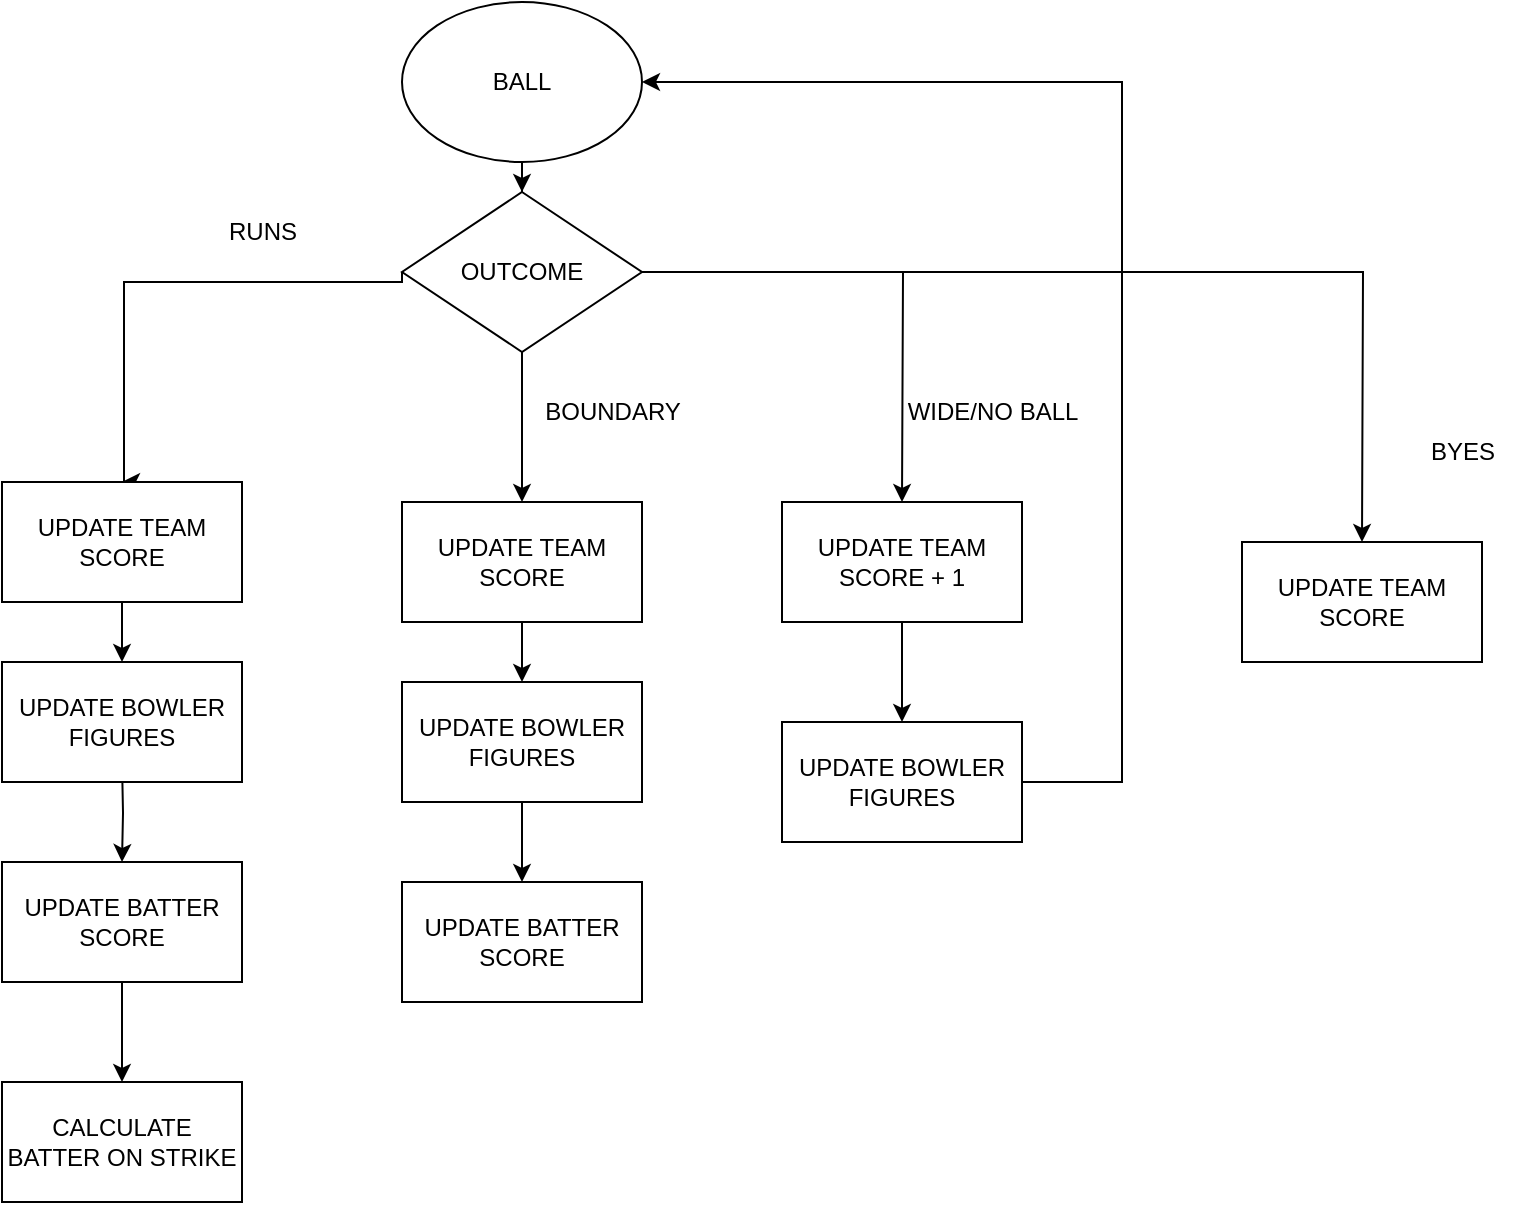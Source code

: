 <mxfile version="21.6.8" type="github">
  <diagram name="Page-1" id="GboO50hjuWMzN_QsPzuc">
    <mxGraphModel dx="1050" dy="590" grid="1" gridSize="10" guides="1" tooltips="1" connect="1" arrows="1" fold="1" page="1" pageScale="1" pageWidth="827" pageHeight="1169" math="0" shadow="0">
      <root>
        <mxCell id="0" />
        <mxCell id="1" parent="0" />
        <mxCell id="8o20_PzUn3Cewprik-ud-4" style="edgeStyle=orthogonalEdgeStyle;rounded=0;orthogonalLoop=1;jettySize=auto;html=1;" edge="1" parent="1" source="8o20_PzUn3Cewprik-ud-2" target="8o20_PzUn3Cewprik-ud-3">
          <mxGeometry relative="1" as="geometry" />
        </mxCell>
        <mxCell id="8o20_PzUn3Cewprik-ud-2" value="BALL" style="ellipse;whiteSpace=wrap;html=1;" vertex="1" parent="1">
          <mxGeometry x="200" y="70" width="120" height="80" as="geometry" />
        </mxCell>
        <mxCell id="8o20_PzUn3Cewprik-ud-5" style="edgeStyle=orthogonalEdgeStyle;rounded=0;orthogonalLoop=1;jettySize=auto;html=1;exitX=0;exitY=0.5;exitDx=0;exitDy=0;" edge="1" parent="1" source="8o20_PzUn3Cewprik-ud-3">
          <mxGeometry relative="1" as="geometry">
            <mxPoint x="60" y="310" as="targetPoint" />
            <mxPoint x="140" y="210" as="sourcePoint" />
            <Array as="points">
              <mxPoint x="200" y="210" />
              <mxPoint x="61" y="210" />
            </Array>
          </mxGeometry>
        </mxCell>
        <mxCell id="8o20_PzUn3Cewprik-ud-12" style="edgeStyle=orthogonalEdgeStyle;rounded=0;orthogonalLoop=1;jettySize=auto;html=1;" edge="1" parent="1" source="8o20_PzUn3Cewprik-ud-3">
          <mxGeometry relative="1" as="geometry">
            <mxPoint x="260" y="320" as="targetPoint" />
          </mxGeometry>
        </mxCell>
        <mxCell id="8o20_PzUn3Cewprik-ud-24" style="edgeStyle=orthogonalEdgeStyle;rounded=0;orthogonalLoop=1;jettySize=auto;html=1;" edge="1" parent="1" source="8o20_PzUn3Cewprik-ud-3">
          <mxGeometry relative="1" as="geometry">
            <mxPoint x="450" y="320" as="targetPoint" />
          </mxGeometry>
        </mxCell>
        <mxCell id="8o20_PzUn3Cewprik-ud-37" style="edgeStyle=orthogonalEdgeStyle;rounded=0;orthogonalLoop=1;jettySize=auto;html=1;" edge="1" parent="1" source="8o20_PzUn3Cewprik-ud-3">
          <mxGeometry relative="1" as="geometry">
            <mxPoint x="680" y="340" as="targetPoint" />
          </mxGeometry>
        </mxCell>
        <mxCell id="8o20_PzUn3Cewprik-ud-3" value="OUTCOME" style="rhombus;whiteSpace=wrap;html=1;" vertex="1" parent="1">
          <mxGeometry x="200" y="165" width="120" height="80" as="geometry" />
        </mxCell>
        <mxCell id="8o20_PzUn3Cewprik-ud-8" style="edgeStyle=orthogonalEdgeStyle;rounded=0;orthogonalLoop=1;jettySize=auto;html=1;entryX=0.5;entryY=0;entryDx=0;entryDy=0;" edge="1" parent="1" target="8o20_PzUn3Cewprik-ud-7">
          <mxGeometry relative="1" as="geometry">
            <mxPoint x="60" y="450" as="sourcePoint" />
          </mxGeometry>
        </mxCell>
        <mxCell id="8o20_PzUn3Cewprik-ud-15" style="edgeStyle=orthogonalEdgeStyle;rounded=0;orthogonalLoop=1;jettySize=auto;html=1;" edge="1" parent="1" source="8o20_PzUn3Cewprik-ud-6" target="8o20_PzUn3Cewprik-ud-14">
          <mxGeometry relative="1" as="geometry" />
        </mxCell>
        <mxCell id="8o20_PzUn3Cewprik-ud-6" value="UPDATE TEAM SCORE" style="rounded=0;whiteSpace=wrap;html=1;" vertex="1" parent="1">
          <mxGeometry y="310" width="120" height="60" as="geometry" />
        </mxCell>
        <mxCell id="8o20_PzUn3Cewprik-ud-10" style="edgeStyle=orthogonalEdgeStyle;rounded=0;orthogonalLoop=1;jettySize=auto;html=1;" edge="1" parent="1" source="8o20_PzUn3Cewprik-ud-7" target="8o20_PzUn3Cewprik-ud-9">
          <mxGeometry relative="1" as="geometry" />
        </mxCell>
        <mxCell id="8o20_PzUn3Cewprik-ud-7" value="UPDATE BATTER SCORE" style="rounded=0;whiteSpace=wrap;html=1;" vertex="1" parent="1">
          <mxGeometry y="500" width="120" height="60" as="geometry" />
        </mxCell>
        <mxCell id="8o20_PzUn3Cewprik-ud-9" value="CALCULATE BATTER ON STRIKE" style="rounded=0;whiteSpace=wrap;html=1;" vertex="1" parent="1">
          <mxGeometry y="610" width="120" height="60" as="geometry" />
        </mxCell>
        <mxCell id="8o20_PzUn3Cewprik-ud-11" value="RUNS" style="text;html=1;align=center;verticalAlign=middle;resizable=0;points=[];autosize=1;strokeColor=none;fillColor=none;" vertex="1" parent="1">
          <mxGeometry x="100" y="170" width="60" height="30" as="geometry" />
        </mxCell>
        <mxCell id="8o20_PzUn3Cewprik-ud-13" value="BOUNDARY" style="text;html=1;align=center;verticalAlign=middle;resizable=0;points=[];autosize=1;strokeColor=none;fillColor=none;" vertex="1" parent="1">
          <mxGeometry x="260" y="260" width="90" height="30" as="geometry" />
        </mxCell>
        <mxCell id="8o20_PzUn3Cewprik-ud-14" value="UPDATE BOWLER FIGURES" style="rounded=0;whiteSpace=wrap;html=1;" vertex="1" parent="1">
          <mxGeometry y="400" width="120" height="60" as="geometry" />
        </mxCell>
        <mxCell id="8o20_PzUn3Cewprik-ud-29" style="edgeStyle=orthogonalEdgeStyle;rounded=0;orthogonalLoop=1;jettySize=auto;html=1;entryX=0.5;entryY=0;entryDx=0;entryDy=0;" edge="1" parent="1" source="8o20_PzUn3Cewprik-ud-21" target="8o20_PzUn3Cewprik-ud-28">
          <mxGeometry relative="1" as="geometry" />
        </mxCell>
        <mxCell id="8o20_PzUn3Cewprik-ud-21" value="UPDATE TEAM SCORE + 1" style="rounded=0;whiteSpace=wrap;html=1;" vertex="1" parent="1">
          <mxGeometry x="390" y="320" width="120" height="60" as="geometry" />
        </mxCell>
        <mxCell id="8o20_PzUn3Cewprik-ud-22" value="UPDATE BATTER SCORE" style="rounded=0;whiteSpace=wrap;html=1;" vertex="1" parent="1">
          <mxGeometry x="200" y="510" width="120" height="60" as="geometry" />
        </mxCell>
        <mxCell id="8o20_PzUn3Cewprik-ud-30" style="edgeStyle=orthogonalEdgeStyle;rounded=0;orthogonalLoop=1;jettySize=auto;html=1;" edge="1" parent="1" source="8o20_PzUn3Cewprik-ud-23" target="8o20_PzUn3Cewprik-ud-22">
          <mxGeometry relative="1" as="geometry" />
        </mxCell>
        <mxCell id="8o20_PzUn3Cewprik-ud-23" value="UPDATE BOWLER FIGURES" style="rounded=0;whiteSpace=wrap;html=1;" vertex="1" parent="1">
          <mxGeometry x="200" y="410" width="120" height="60" as="geometry" />
        </mxCell>
        <mxCell id="8o20_PzUn3Cewprik-ud-26" value="WIDE/NO BALL" style="text;html=1;align=center;verticalAlign=middle;resizable=0;points=[];autosize=1;strokeColor=none;fillColor=none;" vertex="1" parent="1">
          <mxGeometry x="440" y="260" width="110" height="30" as="geometry" />
        </mxCell>
        <mxCell id="8o20_PzUn3Cewprik-ud-33" style="edgeStyle=orthogonalEdgeStyle;rounded=0;orthogonalLoop=1;jettySize=auto;html=1;" edge="1" parent="1" source="8o20_PzUn3Cewprik-ud-27" target="8o20_PzUn3Cewprik-ud-23">
          <mxGeometry relative="1" as="geometry" />
        </mxCell>
        <mxCell id="8o20_PzUn3Cewprik-ud-27" value="UPDATE TEAM SCORE" style="rounded=0;whiteSpace=wrap;html=1;" vertex="1" parent="1">
          <mxGeometry x="200" y="320" width="120" height="60" as="geometry" />
        </mxCell>
        <mxCell id="8o20_PzUn3Cewprik-ud-36" style="edgeStyle=orthogonalEdgeStyle;rounded=0;orthogonalLoop=1;jettySize=auto;html=1;entryX=1;entryY=0.5;entryDx=0;entryDy=0;" edge="1" parent="1" source="8o20_PzUn3Cewprik-ud-28" target="8o20_PzUn3Cewprik-ud-2">
          <mxGeometry relative="1" as="geometry">
            <mxPoint x="730" y="280" as="targetPoint" />
            <Array as="points">
              <mxPoint x="560" y="460" />
              <mxPoint x="560" y="110" />
            </Array>
          </mxGeometry>
        </mxCell>
        <mxCell id="8o20_PzUn3Cewprik-ud-28" value="UPDATE BOWLER FIGURES" style="rounded=0;whiteSpace=wrap;html=1;" vertex="1" parent="1">
          <mxGeometry x="390" y="430" width="120" height="60" as="geometry" />
        </mxCell>
        <mxCell id="8o20_PzUn3Cewprik-ud-38" value="BYES" style="text;html=1;align=center;verticalAlign=middle;resizable=0;points=[];autosize=1;strokeColor=none;fillColor=none;" vertex="1" parent="1">
          <mxGeometry x="700" y="280" width="60" height="30" as="geometry" />
        </mxCell>
        <mxCell id="8o20_PzUn3Cewprik-ud-39" value="UPDATE TEAM SCORE" style="rounded=0;whiteSpace=wrap;html=1;" vertex="1" parent="1">
          <mxGeometry x="620" y="340" width="120" height="60" as="geometry" />
        </mxCell>
      </root>
    </mxGraphModel>
  </diagram>
</mxfile>
